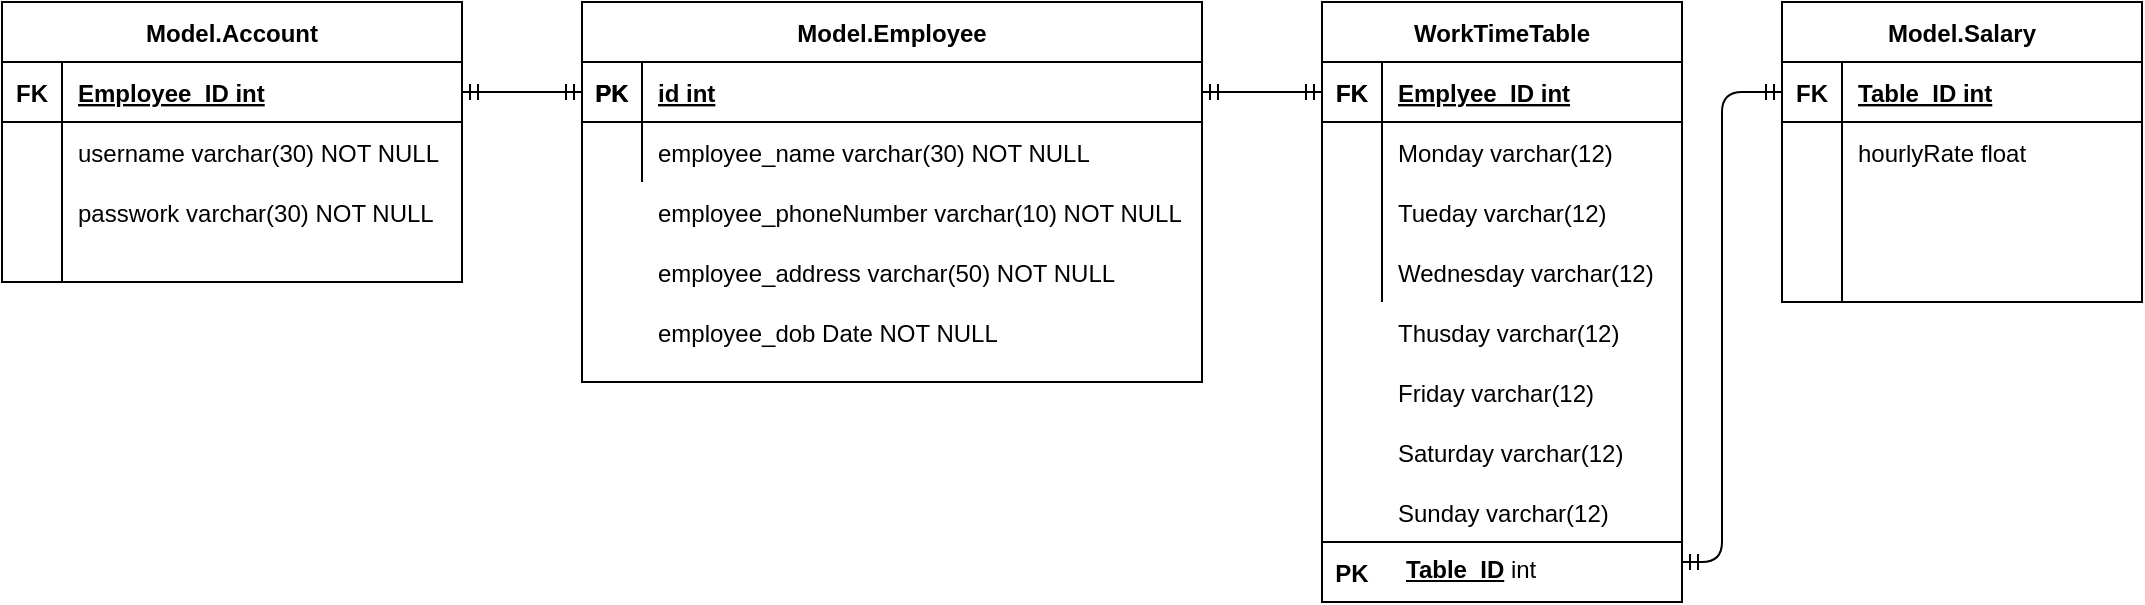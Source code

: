 <mxfile version="13.8.7" type="github">
  <diagram id="R2lEEEUBdFMjLlhIrx00" name="Page-1">
    <mxGraphModel dx="2071" dy="644" grid="1" gridSize="10" guides="1" tooltips="1" connect="1" arrows="1" fold="1" page="1" pageScale="1" pageWidth="850" pageHeight="1100" math="0" shadow="0" extFonts="Permanent Marker^https://fonts.googleapis.com/css?family=Permanent+Marker">
      <root>
        <mxCell id="0" />
        <mxCell id="1" parent="0" />
        <mxCell id="C-vyLk0tnHw3VtMMgP7b-23" value="Model.Employee" style="shape=table;startSize=30;container=1;collapsible=1;childLayout=tableLayout;fixedRows=1;rowLines=0;fontStyle=1;align=center;resizeLast=1;" parent="1" vertex="1">
          <mxGeometry x="-20" y="120" width="310" height="190" as="geometry" />
        </mxCell>
        <mxCell id="C-vyLk0tnHw3VtMMgP7b-24" value="" style="shape=partialRectangle;collapsible=0;dropTarget=0;pointerEvents=0;fillColor=none;points=[[0,0.5],[1,0.5]];portConstraint=eastwest;top=0;left=0;right=0;bottom=1;" parent="C-vyLk0tnHw3VtMMgP7b-23" vertex="1">
          <mxGeometry y="30" width="310" height="30" as="geometry" />
        </mxCell>
        <mxCell id="C-vyLk0tnHw3VtMMgP7b-25" value="PK" style="shape=partialRectangle;overflow=hidden;connectable=0;fillColor=none;top=0;left=0;bottom=0;right=0;fontStyle=1;" parent="C-vyLk0tnHw3VtMMgP7b-24" vertex="1">
          <mxGeometry width="30" height="30" as="geometry" />
        </mxCell>
        <mxCell id="C-vyLk0tnHw3VtMMgP7b-26" value="id int" style="shape=partialRectangle;overflow=hidden;connectable=0;fillColor=none;top=0;left=0;bottom=0;right=0;align=left;spacingLeft=6;fontStyle=5;" parent="C-vyLk0tnHw3VtMMgP7b-24" vertex="1">
          <mxGeometry x="30" width="280" height="30" as="geometry" />
        </mxCell>
        <mxCell id="C-vyLk0tnHw3VtMMgP7b-27" value="" style="shape=partialRectangle;collapsible=0;dropTarget=0;pointerEvents=0;fillColor=none;points=[[0,0.5],[1,0.5]];portConstraint=eastwest;top=0;left=0;right=0;bottom=0;" parent="C-vyLk0tnHw3VtMMgP7b-23" vertex="1">
          <mxGeometry y="60" width="310" height="30" as="geometry" />
        </mxCell>
        <mxCell id="C-vyLk0tnHw3VtMMgP7b-28" value="" style="shape=partialRectangle;overflow=hidden;connectable=0;fillColor=none;top=0;left=0;bottom=0;right=0;" parent="C-vyLk0tnHw3VtMMgP7b-27" vertex="1">
          <mxGeometry width="30" height="30" as="geometry" />
        </mxCell>
        <mxCell id="C-vyLk0tnHw3VtMMgP7b-29" value="employee_name varchar(30) NOT NULL" style="shape=partialRectangle;overflow=hidden;connectable=0;fillColor=none;top=0;left=0;bottom=0;right=0;align=left;spacingLeft=6;" parent="C-vyLk0tnHw3VtMMgP7b-27" vertex="1">
          <mxGeometry x="30" width="280" height="30" as="geometry" />
        </mxCell>
        <mxCell id="t9ZuwWE9Nf1TYpsRSGS5-1" value="employee_phoneNumber varchar(10) NOT NULL" style="shape=partialRectangle;overflow=hidden;connectable=0;fillColor=none;top=0;left=0;bottom=0;right=0;align=left;spacingLeft=6;" vertex="1" parent="1">
          <mxGeometry x="10" y="210" width="280" height="30" as="geometry" />
        </mxCell>
        <mxCell id="t9ZuwWE9Nf1TYpsRSGS5-2" value="employee_address varchar(50) NOT NULL" style="shape=partialRectangle;overflow=hidden;connectable=0;fillColor=none;top=0;left=0;bottom=0;right=0;align=left;spacingLeft=6;" vertex="1" parent="1">
          <mxGeometry x="10" y="240" width="300" height="30" as="geometry" />
        </mxCell>
        <mxCell id="t9ZuwWE9Nf1TYpsRSGS5-3" value="employee_dob Date NOT NULL" style="shape=partialRectangle;overflow=hidden;connectable=0;fillColor=none;top=0;left=0;bottom=0;right=0;align=left;spacingLeft=6;" vertex="1" parent="1">
          <mxGeometry x="10" y="270" width="300" height="30" as="geometry" />
        </mxCell>
        <mxCell id="t9ZuwWE9Nf1TYpsRSGS5-4" value="Model.Account" style="shape=table;startSize=30;container=1;collapsible=1;childLayout=tableLayout;fixedRows=1;rowLines=0;fontStyle=1;align=center;resizeLast=1;" vertex="1" parent="1">
          <mxGeometry x="-310" y="120" width="230" height="140" as="geometry" />
        </mxCell>
        <mxCell id="t9ZuwWE9Nf1TYpsRSGS5-5" value="" style="shape=partialRectangle;collapsible=0;dropTarget=0;pointerEvents=0;fillColor=none;top=0;left=0;bottom=1;right=0;points=[[0,0.5],[1,0.5]];portConstraint=eastwest;" vertex="1" parent="t9ZuwWE9Nf1TYpsRSGS5-4">
          <mxGeometry y="30" width="230" height="30" as="geometry" />
        </mxCell>
        <mxCell id="t9ZuwWE9Nf1TYpsRSGS5-6" value="FK" style="shape=partialRectangle;connectable=0;fillColor=none;top=0;left=0;bottom=0;right=0;fontStyle=1;overflow=hidden;" vertex="1" parent="t9ZuwWE9Nf1TYpsRSGS5-5">
          <mxGeometry width="30" height="30" as="geometry" />
        </mxCell>
        <mxCell id="t9ZuwWE9Nf1TYpsRSGS5-7" value="Employee_ID int" style="shape=partialRectangle;connectable=0;fillColor=none;top=0;left=0;bottom=0;right=0;align=left;spacingLeft=6;fontStyle=5;overflow=hidden;" vertex="1" parent="t9ZuwWE9Nf1TYpsRSGS5-5">
          <mxGeometry x="30" width="200" height="30" as="geometry" />
        </mxCell>
        <mxCell id="t9ZuwWE9Nf1TYpsRSGS5-8" value="" style="shape=partialRectangle;collapsible=0;dropTarget=0;pointerEvents=0;fillColor=none;top=0;left=0;bottom=0;right=0;points=[[0,0.5],[1,0.5]];portConstraint=eastwest;" vertex="1" parent="t9ZuwWE9Nf1TYpsRSGS5-4">
          <mxGeometry y="60" width="230" height="30" as="geometry" />
        </mxCell>
        <mxCell id="t9ZuwWE9Nf1TYpsRSGS5-9" value="" style="shape=partialRectangle;connectable=0;fillColor=none;top=0;left=0;bottom=0;right=0;editable=1;overflow=hidden;" vertex="1" parent="t9ZuwWE9Nf1TYpsRSGS5-8">
          <mxGeometry width="30" height="30" as="geometry" />
        </mxCell>
        <mxCell id="t9ZuwWE9Nf1TYpsRSGS5-10" value="username varchar(30) NOT NULL" style="shape=partialRectangle;connectable=0;fillColor=none;top=0;left=0;bottom=0;right=0;align=left;spacingLeft=6;overflow=hidden;" vertex="1" parent="t9ZuwWE9Nf1TYpsRSGS5-8">
          <mxGeometry x="30" width="200" height="30" as="geometry" />
        </mxCell>
        <mxCell id="t9ZuwWE9Nf1TYpsRSGS5-11" value="" style="shape=partialRectangle;collapsible=0;dropTarget=0;pointerEvents=0;fillColor=none;top=0;left=0;bottom=0;right=0;points=[[0,0.5],[1,0.5]];portConstraint=eastwest;" vertex="1" parent="t9ZuwWE9Nf1TYpsRSGS5-4">
          <mxGeometry y="90" width="230" height="30" as="geometry" />
        </mxCell>
        <mxCell id="t9ZuwWE9Nf1TYpsRSGS5-12" value="" style="shape=partialRectangle;connectable=0;fillColor=none;top=0;left=0;bottom=0;right=0;editable=1;overflow=hidden;" vertex="1" parent="t9ZuwWE9Nf1TYpsRSGS5-11">
          <mxGeometry width="30" height="30" as="geometry" />
        </mxCell>
        <mxCell id="t9ZuwWE9Nf1TYpsRSGS5-13" value="passwork varchar(30) NOT NULL" style="shape=partialRectangle;connectable=0;fillColor=none;top=0;left=0;bottom=0;right=0;align=left;spacingLeft=6;overflow=hidden;" vertex="1" parent="t9ZuwWE9Nf1TYpsRSGS5-11">
          <mxGeometry x="30" width="200" height="30" as="geometry" />
        </mxCell>
        <mxCell id="t9ZuwWE9Nf1TYpsRSGS5-14" value="" style="shape=partialRectangle;collapsible=0;dropTarget=0;pointerEvents=0;fillColor=none;top=0;left=0;bottom=0;right=0;points=[[0,0.5],[1,0.5]];portConstraint=eastwest;" vertex="1" parent="t9ZuwWE9Nf1TYpsRSGS5-4">
          <mxGeometry y="120" width="230" height="20" as="geometry" />
        </mxCell>
        <mxCell id="t9ZuwWE9Nf1TYpsRSGS5-15" value="" style="shape=partialRectangle;connectable=0;fillColor=none;top=0;left=0;bottom=0;right=0;editable=1;overflow=hidden;" vertex="1" parent="t9ZuwWE9Nf1TYpsRSGS5-14">
          <mxGeometry width="30" height="20" as="geometry" />
        </mxCell>
        <mxCell id="t9ZuwWE9Nf1TYpsRSGS5-16" value="" style="shape=partialRectangle;connectable=0;fillColor=none;top=0;left=0;bottom=0;right=0;align=left;spacingLeft=6;overflow=hidden;" vertex="1" parent="t9ZuwWE9Nf1TYpsRSGS5-14">
          <mxGeometry x="30" width="200" height="20" as="geometry" />
        </mxCell>
        <mxCell id="t9ZuwWE9Nf1TYpsRSGS5-17" value="" style="edgeStyle=entityRelationEdgeStyle;fontSize=12;html=1;endArrow=ERmandOne;startArrow=ERmandOne;exitX=1;exitY=0.5;exitDx=0;exitDy=0;entryX=0;entryY=0.5;entryDx=0;entryDy=0;" edge="1" parent="1" source="t9ZuwWE9Nf1TYpsRSGS5-5" target="C-vyLk0tnHw3VtMMgP7b-24">
          <mxGeometry width="100" height="100" relative="1" as="geometry">
            <mxPoint x="-40" y="330" as="sourcePoint" />
            <mxPoint x="60" y="230" as="targetPoint" />
          </mxGeometry>
        </mxCell>
        <mxCell id="t9ZuwWE9Nf1TYpsRSGS5-21" value="WorkTimeTable" style="shape=table;startSize=30;container=1;collapsible=1;childLayout=tableLayout;fixedRows=1;rowLines=0;fontStyle=1;align=center;resizeLast=1;" vertex="1" parent="1">
          <mxGeometry x="350" y="120" width="180" height="300" as="geometry" />
        </mxCell>
        <mxCell id="t9ZuwWE9Nf1TYpsRSGS5-22" value="" style="shape=partialRectangle;collapsible=0;dropTarget=0;pointerEvents=0;fillColor=none;top=0;left=0;bottom=1;right=0;points=[[0,0.5],[1,0.5]];portConstraint=eastwest;" vertex="1" parent="t9ZuwWE9Nf1TYpsRSGS5-21">
          <mxGeometry y="30" width="180" height="30" as="geometry" />
        </mxCell>
        <mxCell id="t9ZuwWE9Nf1TYpsRSGS5-23" value="FK" style="shape=partialRectangle;connectable=0;fillColor=none;top=0;left=0;bottom=0;right=0;fontStyle=1;overflow=hidden;" vertex="1" parent="t9ZuwWE9Nf1TYpsRSGS5-22">
          <mxGeometry width="30" height="30" as="geometry" />
        </mxCell>
        <mxCell id="t9ZuwWE9Nf1TYpsRSGS5-24" value="Emplyee_ID int" style="shape=partialRectangle;connectable=0;fillColor=none;top=0;left=0;bottom=0;right=0;align=left;spacingLeft=6;fontStyle=5;overflow=hidden;" vertex="1" parent="t9ZuwWE9Nf1TYpsRSGS5-22">
          <mxGeometry x="30" width="150" height="30" as="geometry" />
        </mxCell>
        <mxCell id="t9ZuwWE9Nf1TYpsRSGS5-25" value="" style="shape=partialRectangle;collapsible=0;dropTarget=0;pointerEvents=0;fillColor=none;top=0;left=0;bottom=0;right=0;points=[[0,0.5],[1,0.5]];portConstraint=eastwest;" vertex="1" parent="t9ZuwWE9Nf1TYpsRSGS5-21">
          <mxGeometry y="60" width="180" height="30" as="geometry" />
        </mxCell>
        <mxCell id="t9ZuwWE9Nf1TYpsRSGS5-26" value="" style="shape=partialRectangle;connectable=0;fillColor=none;top=0;left=0;bottom=0;right=0;editable=1;overflow=hidden;" vertex="1" parent="t9ZuwWE9Nf1TYpsRSGS5-25">
          <mxGeometry width="30" height="30" as="geometry" />
        </mxCell>
        <mxCell id="t9ZuwWE9Nf1TYpsRSGS5-27" value="Monday varchar(12)" style="shape=partialRectangle;connectable=0;fillColor=none;top=0;left=0;bottom=0;right=0;align=left;spacingLeft=6;overflow=hidden;" vertex="1" parent="t9ZuwWE9Nf1TYpsRSGS5-25">
          <mxGeometry x="30" width="150" height="30" as="geometry" />
        </mxCell>
        <mxCell id="t9ZuwWE9Nf1TYpsRSGS5-28" value="" style="shape=partialRectangle;collapsible=0;dropTarget=0;pointerEvents=0;fillColor=none;top=0;left=0;bottom=0;right=0;points=[[0,0.5],[1,0.5]];portConstraint=eastwest;" vertex="1" parent="t9ZuwWE9Nf1TYpsRSGS5-21">
          <mxGeometry y="90" width="180" height="30" as="geometry" />
        </mxCell>
        <mxCell id="t9ZuwWE9Nf1TYpsRSGS5-29" value="" style="shape=partialRectangle;connectable=0;fillColor=none;top=0;left=0;bottom=0;right=0;editable=1;overflow=hidden;" vertex="1" parent="t9ZuwWE9Nf1TYpsRSGS5-28">
          <mxGeometry width="30" height="30" as="geometry" />
        </mxCell>
        <mxCell id="t9ZuwWE9Nf1TYpsRSGS5-30" value="Tueday varchar(12)" style="shape=partialRectangle;connectable=0;fillColor=none;top=0;left=0;bottom=0;right=0;align=left;spacingLeft=6;overflow=hidden;" vertex="1" parent="t9ZuwWE9Nf1TYpsRSGS5-28">
          <mxGeometry x="30" width="150" height="30" as="geometry" />
        </mxCell>
        <mxCell id="t9ZuwWE9Nf1TYpsRSGS5-31" value="" style="shape=partialRectangle;collapsible=0;dropTarget=0;pointerEvents=0;fillColor=none;top=0;left=0;bottom=0;right=0;points=[[0,0.5],[1,0.5]];portConstraint=eastwest;" vertex="1" parent="t9ZuwWE9Nf1TYpsRSGS5-21">
          <mxGeometry y="120" width="180" height="30" as="geometry" />
        </mxCell>
        <mxCell id="t9ZuwWE9Nf1TYpsRSGS5-32" value="" style="shape=partialRectangle;connectable=0;fillColor=none;top=0;left=0;bottom=0;right=0;editable=1;overflow=hidden;" vertex="1" parent="t9ZuwWE9Nf1TYpsRSGS5-31">
          <mxGeometry width="30" height="30" as="geometry" />
        </mxCell>
        <mxCell id="t9ZuwWE9Nf1TYpsRSGS5-33" value="Wednesday varchar(12)" style="shape=partialRectangle;connectable=0;fillColor=none;top=0;left=0;bottom=0;right=0;align=left;spacingLeft=6;overflow=hidden;" vertex="1" parent="t9ZuwWE9Nf1TYpsRSGS5-31">
          <mxGeometry x="30" width="150" height="30" as="geometry" />
        </mxCell>
        <mxCell id="t9ZuwWE9Nf1TYpsRSGS5-34" value="Thusday varchar(12)" style="shape=partialRectangle;connectable=0;fillColor=none;top=0;left=0;bottom=0;right=0;align=left;spacingLeft=6;overflow=hidden;" vertex="1" parent="1">
          <mxGeometry x="380" y="270" width="150" height="30" as="geometry" />
        </mxCell>
        <mxCell id="t9ZuwWE9Nf1TYpsRSGS5-35" value="Friday varchar(12)" style="shape=partialRectangle;connectable=0;fillColor=none;top=0;left=0;bottom=0;right=0;align=left;spacingLeft=6;overflow=hidden;" vertex="1" parent="1">
          <mxGeometry x="380" y="300" width="150" height="30" as="geometry" />
        </mxCell>
        <mxCell id="t9ZuwWE9Nf1TYpsRSGS5-36" value="Saturday varchar(12)" style="shape=partialRectangle;connectable=0;fillColor=none;top=0;left=0;bottom=0;right=0;align=left;spacingLeft=6;overflow=hidden;" vertex="1" parent="1">
          <mxGeometry x="380" y="330" width="150" height="30" as="geometry" />
        </mxCell>
        <mxCell id="t9ZuwWE9Nf1TYpsRSGS5-37" value="Sunday varchar(12)" style="shape=partialRectangle;connectable=0;fillColor=none;top=0;left=0;bottom=0;right=0;align=left;spacingLeft=6;overflow=hidden;" vertex="1" parent="1">
          <mxGeometry x="380" y="360" width="150" height="30" as="geometry" />
        </mxCell>
        <mxCell id="t9ZuwWE9Nf1TYpsRSGS5-38" value="" style="fontSize=12;html=1;endArrow=ERmandOne;startArrow=ERmandOne;entryX=0;entryY=0.5;entryDx=0;entryDy=0;exitX=1;exitY=0.5;exitDx=0;exitDy=0;" edge="1" parent="1" source="C-vyLk0tnHw3VtMMgP7b-24" target="t9ZuwWE9Nf1TYpsRSGS5-22">
          <mxGeometry width="100" height="100" relative="1" as="geometry">
            <mxPoint x="300" y="165" as="sourcePoint" />
            <mxPoint x="260" y="220" as="targetPoint" />
          </mxGeometry>
        </mxCell>
        <mxCell id="t9ZuwWE9Nf1TYpsRSGS5-40" value="FK" style="shape=partialRectangle;connectable=0;fillColor=none;top=0;left=0;bottom=0;right=0;fontStyle=1;overflow=hidden;" vertex="1" parent="1">
          <mxGeometry x="350" y="150" width="30" height="30" as="geometry" />
        </mxCell>
        <mxCell id="t9ZuwWE9Nf1TYpsRSGS5-43" value="PK" style="shape=partialRectangle;overflow=hidden;connectable=0;fillColor=none;top=0;left=0;bottom=0;right=0;fontStyle=1;" vertex="1" parent="1">
          <mxGeometry x="-20" y="150" width="30" height="30" as="geometry" />
        </mxCell>
        <mxCell id="t9ZuwWE9Nf1TYpsRSGS5-57" value="&lt;b&gt;&lt;u&gt;Table_ID&lt;/u&gt;&lt;/b&gt; int" style="text;whiteSpace=wrap;html=1;" vertex="1" parent="1">
          <mxGeometry x="390" y="390" width="90" height="30" as="geometry" />
        </mxCell>
        <mxCell id="t9ZuwWE9Nf1TYpsRSGS5-58" value="PK" style="shape=partialRectangle;overflow=hidden;connectable=0;fillColor=none;top=0;left=0;bottom=0;right=0;fontStyle=1;" vertex="1" parent="1">
          <mxGeometry x="-20" y="150" width="30" height="30" as="geometry" />
        </mxCell>
        <mxCell id="t9ZuwWE9Nf1TYpsRSGS5-59" value="PK" style="shape=partialRectangle;overflow=hidden;connectable=0;fillColor=none;top=0;left=0;bottom=0;right=0;fontStyle=1;" vertex="1" parent="1">
          <mxGeometry x="350" y="390" width="30" height="30" as="geometry" />
        </mxCell>
        <mxCell id="t9ZuwWE9Nf1TYpsRSGS5-60" value="" style="endArrow=none;html=1;rounded=0;" edge="1" parent="1">
          <mxGeometry relative="1" as="geometry">
            <mxPoint x="350" y="390" as="sourcePoint" />
            <mxPoint x="530" y="390" as="targetPoint" />
          </mxGeometry>
        </mxCell>
        <mxCell id="t9ZuwWE9Nf1TYpsRSGS5-61" value="Model.Salary" style="shape=table;startSize=30;container=1;collapsible=1;childLayout=tableLayout;fixedRows=1;rowLines=0;fontStyle=1;align=center;resizeLast=1;" vertex="1" parent="1">
          <mxGeometry x="580" y="120" width="180" height="150" as="geometry" />
        </mxCell>
        <mxCell id="t9ZuwWE9Nf1TYpsRSGS5-62" value="" style="shape=partialRectangle;collapsible=0;dropTarget=0;pointerEvents=0;fillColor=none;top=0;left=0;bottom=1;right=0;points=[[0,0.5],[1,0.5]];portConstraint=eastwest;" vertex="1" parent="t9ZuwWE9Nf1TYpsRSGS5-61">
          <mxGeometry y="30" width="180" height="30" as="geometry" />
        </mxCell>
        <mxCell id="t9ZuwWE9Nf1TYpsRSGS5-63" value="FK" style="shape=partialRectangle;connectable=0;fillColor=none;top=0;left=0;bottom=0;right=0;fontStyle=1;overflow=hidden;" vertex="1" parent="t9ZuwWE9Nf1TYpsRSGS5-62">
          <mxGeometry width="30" height="30" as="geometry" />
        </mxCell>
        <mxCell id="t9ZuwWE9Nf1TYpsRSGS5-64" value="Table_ID int" style="shape=partialRectangle;connectable=0;fillColor=none;top=0;left=0;bottom=0;right=0;align=left;spacingLeft=6;fontStyle=5;overflow=hidden;" vertex="1" parent="t9ZuwWE9Nf1TYpsRSGS5-62">
          <mxGeometry x="30" width="150" height="30" as="geometry" />
        </mxCell>
        <mxCell id="t9ZuwWE9Nf1TYpsRSGS5-65" value="" style="shape=partialRectangle;collapsible=0;dropTarget=0;pointerEvents=0;fillColor=none;top=0;left=0;bottom=0;right=0;points=[[0,0.5],[1,0.5]];portConstraint=eastwest;" vertex="1" parent="t9ZuwWE9Nf1TYpsRSGS5-61">
          <mxGeometry y="60" width="180" height="30" as="geometry" />
        </mxCell>
        <mxCell id="t9ZuwWE9Nf1TYpsRSGS5-66" value="" style="shape=partialRectangle;connectable=0;fillColor=none;top=0;left=0;bottom=0;right=0;editable=1;overflow=hidden;" vertex="1" parent="t9ZuwWE9Nf1TYpsRSGS5-65">
          <mxGeometry width="30" height="30" as="geometry" />
        </mxCell>
        <mxCell id="t9ZuwWE9Nf1TYpsRSGS5-67" value="hourlyRate float" style="shape=partialRectangle;connectable=0;fillColor=none;top=0;left=0;bottom=0;right=0;align=left;spacingLeft=6;overflow=hidden;" vertex="1" parent="t9ZuwWE9Nf1TYpsRSGS5-65">
          <mxGeometry x="30" width="150" height="30" as="geometry" />
        </mxCell>
        <mxCell id="t9ZuwWE9Nf1TYpsRSGS5-68" value="" style="shape=partialRectangle;collapsible=0;dropTarget=0;pointerEvents=0;fillColor=none;top=0;left=0;bottom=0;right=0;points=[[0,0.5],[1,0.5]];portConstraint=eastwest;" vertex="1" parent="t9ZuwWE9Nf1TYpsRSGS5-61">
          <mxGeometry y="90" width="180" height="30" as="geometry" />
        </mxCell>
        <mxCell id="t9ZuwWE9Nf1TYpsRSGS5-69" value="" style="shape=partialRectangle;connectable=0;fillColor=none;top=0;left=0;bottom=0;right=0;editable=1;overflow=hidden;" vertex="1" parent="t9ZuwWE9Nf1TYpsRSGS5-68">
          <mxGeometry width="30" height="30" as="geometry" />
        </mxCell>
        <mxCell id="t9ZuwWE9Nf1TYpsRSGS5-70" value="" style="shape=partialRectangle;connectable=0;fillColor=none;top=0;left=0;bottom=0;right=0;align=left;spacingLeft=6;overflow=hidden;" vertex="1" parent="t9ZuwWE9Nf1TYpsRSGS5-68">
          <mxGeometry x="30" width="150" height="30" as="geometry" />
        </mxCell>
        <mxCell id="t9ZuwWE9Nf1TYpsRSGS5-71" value="" style="shape=partialRectangle;collapsible=0;dropTarget=0;pointerEvents=0;fillColor=none;top=0;left=0;bottom=0;right=0;points=[[0,0.5],[1,0.5]];portConstraint=eastwest;" vertex="1" parent="t9ZuwWE9Nf1TYpsRSGS5-61">
          <mxGeometry y="120" width="180" height="30" as="geometry" />
        </mxCell>
        <mxCell id="t9ZuwWE9Nf1TYpsRSGS5-72" value="" style="shape=partialRectangle;connectable=0;fillColor=none;top=0;left=0;bottom=0;right=0;editable=1;overflow=hidden;" vertex="1" parent="t9ZuwWE9Nf1TYpsRSGS5-71">
          <mxGeometry width="30" height="30" as="geometry" />
        </mxCell>
        <mxCell id="t9ZuwWE9Nf1TYpsRSGS5-73" value="" style="shape=partialRectangle;connectable=0;fillColor=none;top=0;left=0;bottom=0;right=0;align=left;spacingLeft=6;overflow=hidden;" vertex="1" parent="t9ZuwWE9Nf1TYpsRSGS5-71">
          <mxGeometry x="30" width="150" height="30" as="geometry" />
        </mxCell>
        <mxCell id="t9ZuwWE9Nf1TYpsRSGS5-74" value="" style="fontSize=12;html=1;endArrow=ERmandOne;startArrow=ERmandOne;entryX=0;entryY=0.5;entryDx=0;entryDy=0;edgeStyle=orthogonalEdgeStyle;" edge="1" parent="1" target="t9ZuwWE9Nf1TYpsRSGS5-62">
          <mxGeometry width="100" height="100" relative="1" as="geometry">
            <mxPoint x="530" y="400" as="sourcePoint" />
            <mxPoint x="750" y="170" as="targetPoint" />
            <Array as="points">
              <mxPoint x="550" y="400" />
              <mxPoint x="550" y="165" />
            </Array>
          </mxGeometry>
        </mxCell>
      </root>
    </mxGraphModel>
  </diagram>
</mxfile>

